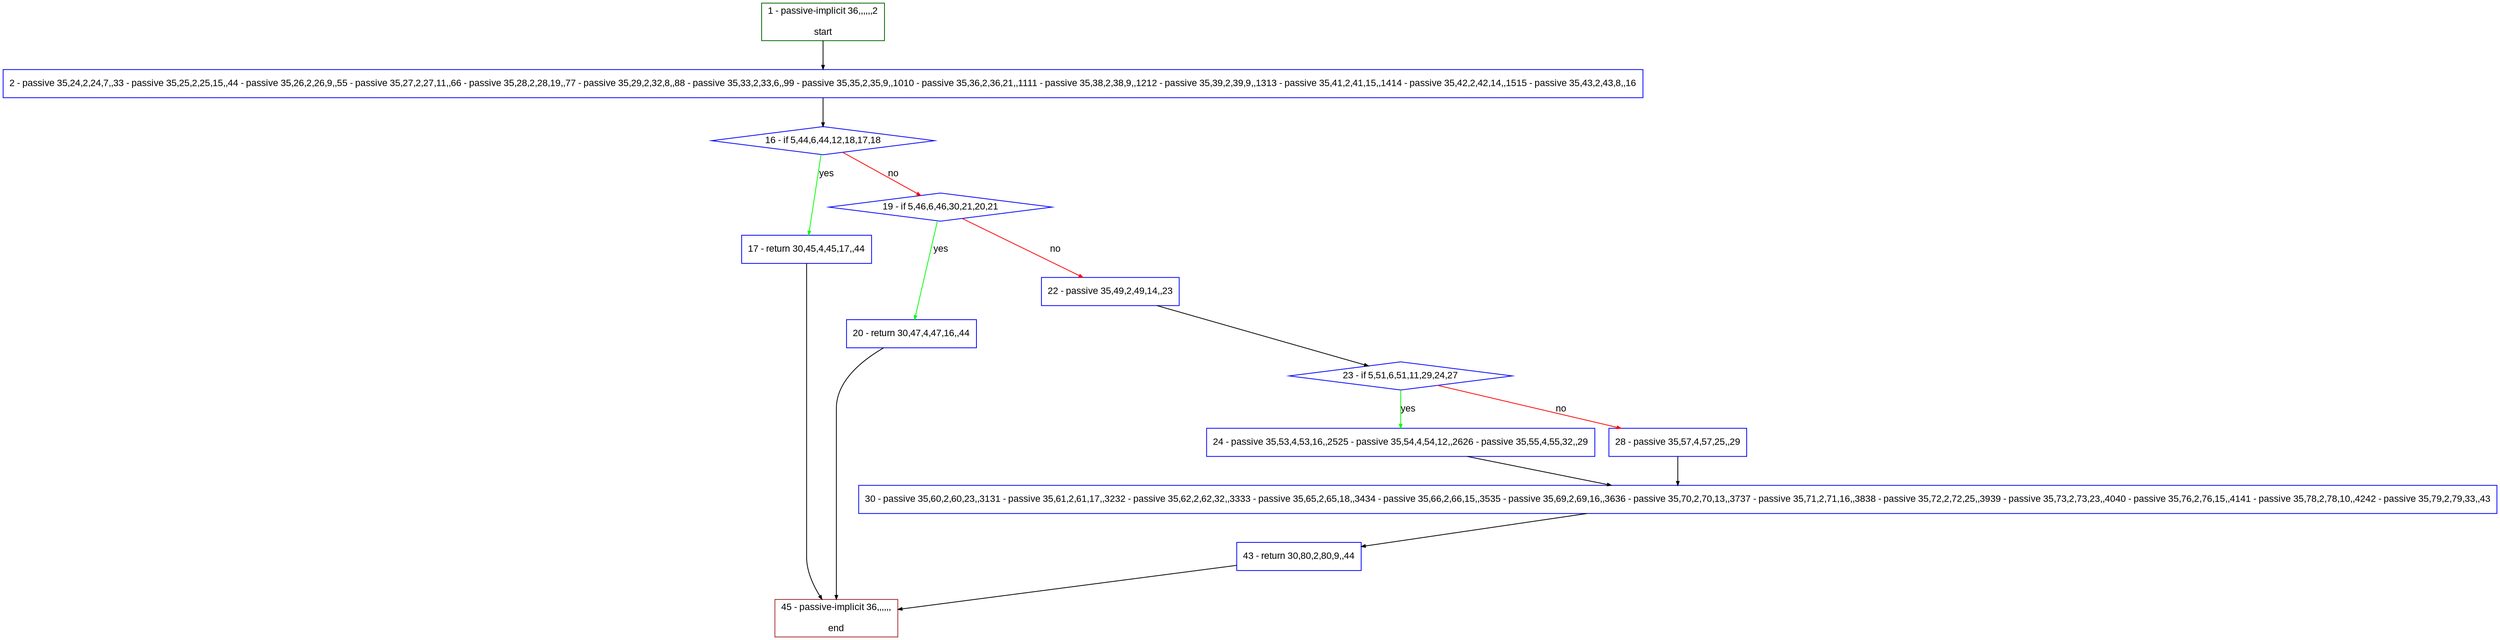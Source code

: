 digraph "" {
  graph [bgcolor="white", fillcolor="#FFFFCC", pack="true", packmode="clust", fontname="Arial", label="", fontsize="12", compound="true", style="rounded,filled"];
  node [node_initialized="no", fillcolor="white", fontname="Arial", label="", color="grey", fontsize="12", fixedsize="false", compound="true", shape="rectangle", style="filled"];
  edge [arrowtail="none", lhead="", fontcolor="black", fontname="Arial", label="", color="black", fontsize="12", arrowhead="normal", arrowsize="0.5", compound="true", ltail="", dir="forward"];
  __N1 [fillcolor="#ffffff", label="2 - passive 35,24,2,24,7,,33 - passive 35,25,2,25,15,,44 - passive 35,26,2,26,9,,55 - passive 35,27,2,27,11,,66 - passive 35,28,2,28,19,,77 - passive 35,29,2,32,8,,88 - passive 35,33,2,33,6,,99 - passive 35,35,2,35,9,,1010 - passive 35,36,2,36,21,,1111 - passive 35,38,2,38,9,,1212 - passive 35,39,2,39,9,,1313 - passive 35,41,2,41,15,,1414 - passive 35,42,2,42,14,,1515 - passive 35,43,2,43,8,,16", color="#0000ff", shape="box", style="filled"];
  __N2 [fillcolor="#ffffff", label="1 - passive-implicit 36,,,,,,2\n\nstart", color="#006400", shape="box", style="filled"];
  __N3 [fillcolor="#ffffff", label="16 - if 5,44,6,44,12,18,17,18", color="#0000ff", shape="diamond", style="filled"];
  __N4 [fillcolor="#ffffff", label="17 - return 30,45,4,45,17,,44", color="#0000ff", shape="box", style="filled"];
  __N5 [fillcolor="#ffffff", label="19 - if 5,46,6,46,30,21,20,21", color="#0000ff", shape="diamond", style="filled"];
  __N6 [fillcolor="#ffffff", label="45 - passive-implicit 36,,,,,,\n\nend", color="#a52a2a", shape="box", style="filled"];
  __N7 [fillcolor="#ffffff", label="20 - return 30,47,4,47,16,,44", color="#0000ff", shape="box", style="filled"];
  __N8 [fillcolor="#ffffff", label="22 - passive 35,49,2,49,14,,23", color="#0000ff", shape="box", style="filled"];
  __N9 [fillcolor="#ffffff", label="23 - if 5,51,6,51,11,29,24,27", color="#0000ff", shape="diamond", style="filled"];
  __N10 [fillcolor="#ffffff", label="24 - passive 35,53,4,53,16,,2525 - passive 35,54,4,54,12,,2626 - passive 35,55,4,55,32,,29", color="#0000ff", shape="box", style="filled"];
  __N11 [fillcolor="#ffffff", label="28 - passive 35,57,4,57,25,,29", color="#0000ff", shape="box", style="filled"];
  __N12 [fillcolor="#ffffff", label="30 - passive 35,60,2,60,23,,3131 - passive 35,61,2,61,17,,3232 - passive 35,62,2,62,32,,3333 - passive 35,65,2,65,18,,3434 - passive 35,66,2,66,15,,3535 - passive 35,69,2,69,16,,3636 - passive 35,70,2,70,13,,3737 - passive 35,71,2,71,16,,3838 - passive 35,72,2,72,25,,3939 - passive 35,73,2,73,23,,4040 - passive 35,76,2,76,15,,4141 - passive 35,78,2,78,10,,4242 - passive 35,79,2,79,33,,43", color="#0000ff", shape="box", style="filled"];
  __N13 [fillcolor="#ffffff", label="43 - return 30,80,2,80,9,,44", color="#0000ff", shape="box", style="filled"];
  __N2 -> __N1 [arrowtail="none", color="#000000", label="", arrowhead="normal", dir="forward"];
  __N1 -> __N3 [arrowtail="none", color="#000000", label="", arrowhead="normal", dir="forward"];
  __N3 -> __N4 [arrowtail="none", color="#00ff00", label="yes", arrowhead="normal", dir="forward"];
  __N3 -> __N5 [arrowtail="none", color="#ff0000", label="no", arrowhead="normal", dir="forward"];
  __N4 -> __N6 [arrowtail="none", color="#000000", label="", arrowhead="normal", dir="forward"];
  __N5 -> __N7 [arrowtail="none", color="#00ff00", label="yes", arrowhead="normal", dir="forward"];
  __N5 -> __N8 [arrowtail="none", color="#ff0000", label="no", arrowhead="normal", dir="forward"];
  __N7 -> __N6 [arrowtail="none", color="#000000", label="", arrowhead="normal", dir="forward"];
  __N8 -> __N9 [arrowtail="none", color="#000000", label="", arrowhead="normal", dir="forward"];
  __N9 -> __N10 [arrowtail="none", color="#00ff00", label="yes", arrowhead="normal", dir="forward"];
  __N9 -> __N11 [arrowtail="none", color="#ff0000", label="no", arrowhead="normal", dir="forward"];
  __N10 -> __N12 [arrowtail="none", color="#000000", label="", arrowhead="normal", dir="forward"];
  __N11 -> __N12 [arrowtail="none", color="#000000", label="", arrowhead="normal", dir="forward"];
  __N12 -> __N13 [arrowtail="none", color="#000000", label="", arrowhead="normal", dir="forward"];
  __N13 -> __N6 [arrowtail="none", color="#000000", label="", arrowhead="normal", dir="forward"];
}
